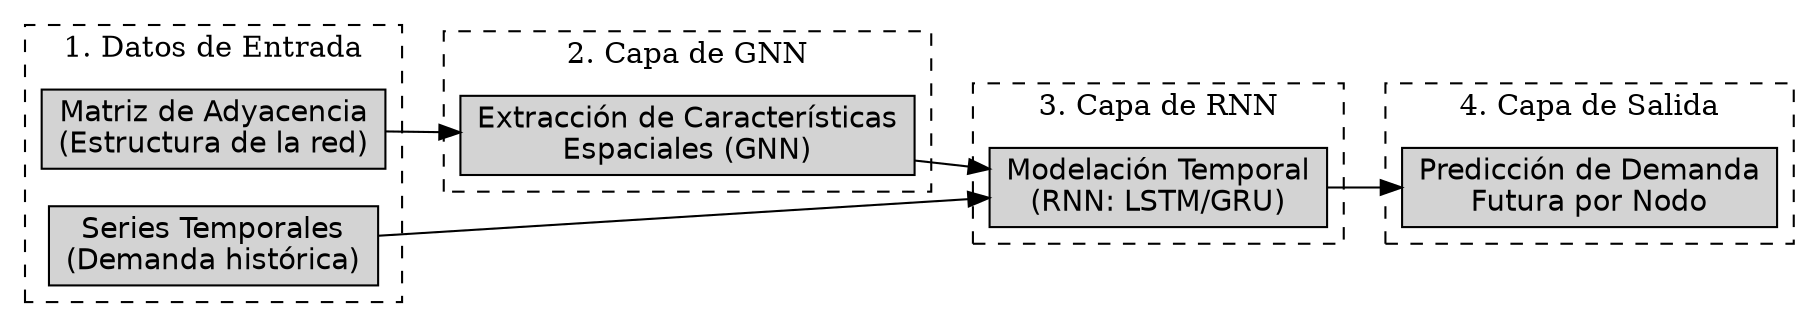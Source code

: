 digraph GNN_RNN_Model {
  rankdir=LR;
  node [shape=box, style=filled, fillcolor=lightgray, fontname="Helvetica"];

  // Datos de Entrada
  subgraph cluster_input {
    label="1. Datos de Entrada";
    style=dashed;
    input1 [label="Matriz de Adyacencia\n(Estructura de la red)"];
    input2 [label="Series Temporales\n(Demanda histórica)"];
  }

  // Capa de GNN
  subgraph cluster_gnn {
    label="2. Capa de GNN";
    style=dashed;
    gnn [label="Extracción de Características\nEspaciales (GNN)"];
  }

  // Capa de RNN
  subgraph cluster_rnn {
    label="3. Capa de RNN";
    style=dashed;
    rnn [label="Modelación Temporal\n(RNN: LSTM/GRU)"];
  }

  // Capa de Salida
  subgraph cluster_output {
    label="4. Capa de Salida";
    style=dashed;
    output [label="Predicción de Demanda\nFutura por Nodo"];
  }

  // Flujo de datos
  input1 -> gnn;
  input2 -> rnn;
  gnn -> rnn;
  rnn -> output;
}
